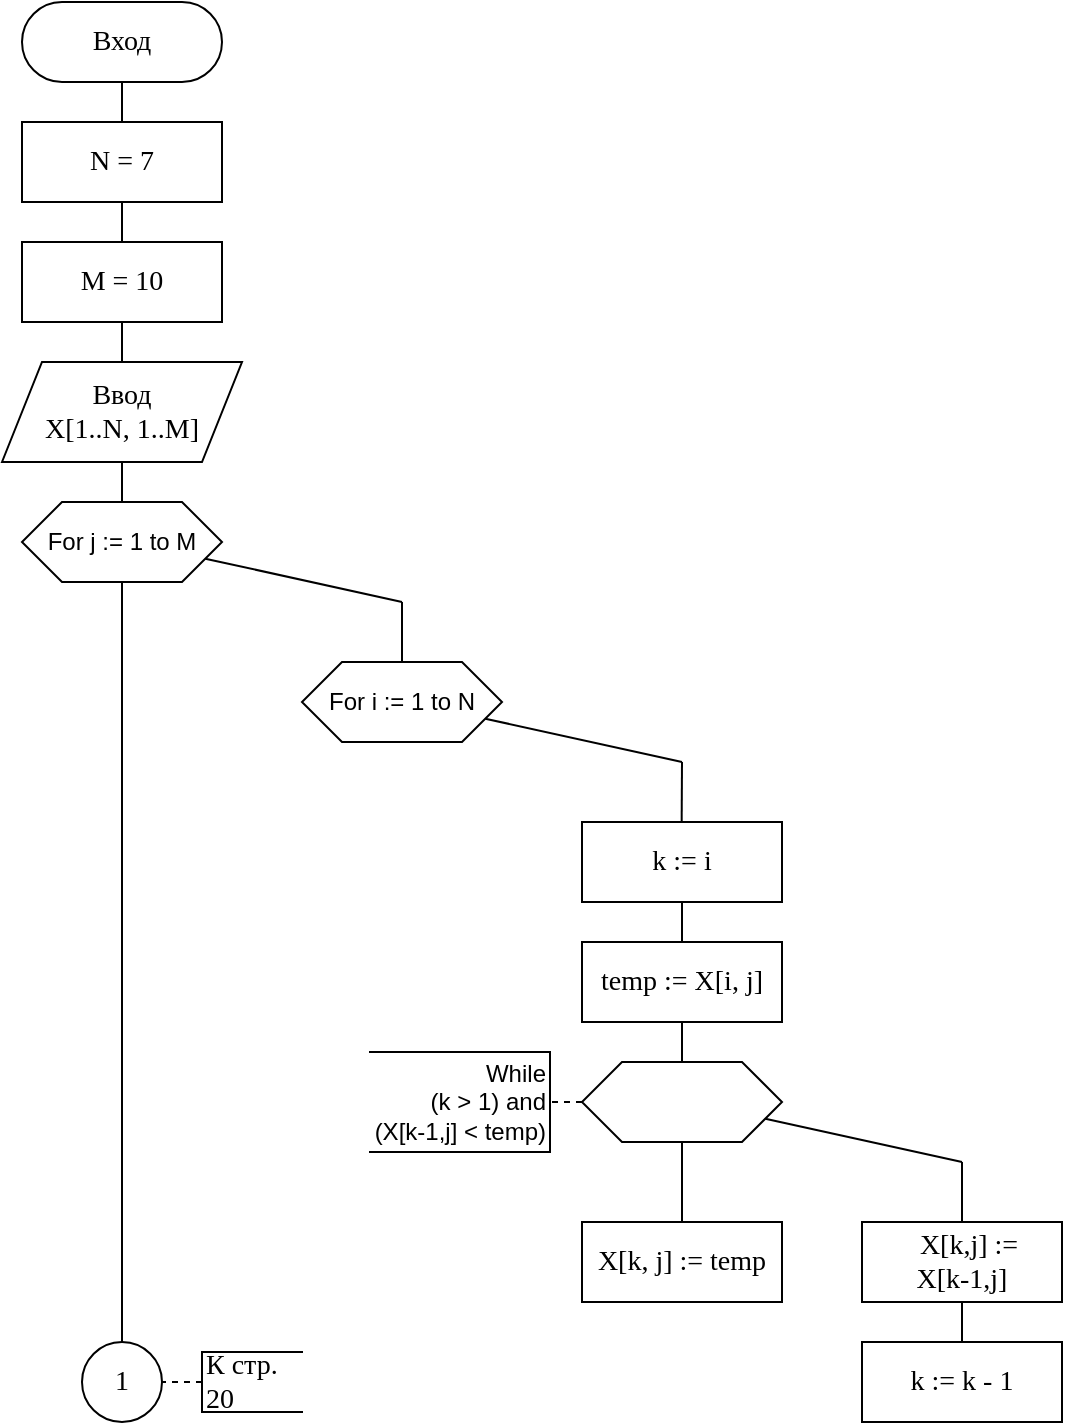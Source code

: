 <mxfile version="15.3.8" type="device" pages="3"><diagram id="rEFmYsqy1HBKaBAquCrz" name="1"><mxGraphModel dx="1038" dy="607" grid="1" gridSize="10" guides="1" tooltips="1" connect="1" arrows="1" fold="1" page="1" pageScale="1" pageWidth="827" pageHeight="1169" math="0" shadow="0"><root><mxCell id="0"/><mxCell id="1" parent="0"/><mxCell id="LAksGGXdBjuaLAuazL0Y-5" style="edgeStyle=orthogonalEdgeStyle;rounded=0;orthogonalLoop=1;jettySize=auto;html=1;exitX=0.5;exitY=1;exitDx=0;exitDy=0;entryX=0.5;entryY=0;entryDx=0;entryDy=0;endArrow=none;endFill=0;" parent="1" source="LAksGGXdBjuaLAuazL0Y-1" target="LAksGGXdBjuaLAuazL0Y-2" edge="1"><mxGeometry relative="1" as="geometry"/></mxCell><mxCell id="LAksGGXdBjuaLAuazL0Y-1" value="&lt;font face=&quot;Times New Roman&quot; style=&quot;font-size: 14px&quot;&gt;Вход&lt;/font&gt;" style="rounded=1;whiteSpace=wrap;html=1;arcSize=50;" parent="1" vertex="1"><mxGeometry x="240" y="40" width="100" height="40" as="geometry"/></mxCell><mxCell id="LAksGGXdBjuaLAuazL0Y-6" style="edgeStyle=orthogonalEdgeStyle;rounded=0;orthogonalLoop=1;jettySize=auto;html=1;exitX=0.5;exitY=1;exitDx=0;exitDy=0;entryX=0.5;entryY=0;entryDx=0;entryDy=0;endArrow=none;endFill=0;" parent="1" source="LAksGGXdBjuaLAuazL0Y-2" target="LAksGGXdBjuaLAuazL0Y-3" edge="1"><mxGeometry relative="1" as="geometry"/></mxCell><mxCell id="LAksGGXdBjuaLAuazL0Y-2" value="N = 7" style="rounded=0;whiteSpace=wrap;html=1;fontFamily=Times New Roman;fontSize=14;" parent="1" vertex="1"><mxGeometry x="240" y="100" width="100" height="40" as="geometry"/></mxCell><mxCell id="LAksGGXdBjuaLAuazL0Y-7" style="edgeStyle=orthogonalEdgeStyle;rounded=0;orthogonalLoop=1;jettySize=auto;html=1;exitX=0.5;exitY=1;exitDx=0;exitDy=0;entryX=0.5;entryY=0;entryDx=0;entryDy=0;endArrow=none;endFill=0;" parent="1" source="LAksGGXdBjuaLAuazL0Y-3" target="LAksGGXdBjuaLAuazL0Y-4" edge="1"><mxGeometry relative="1" as="geometry"/></mxCell><mxCell id="LAksGGXdBjuaLAuazL0Y-3" value="M = 10" style="rounded=0;whiteSpace=wrap;html=1;fontFamily=Times New Roman;fontSize=14;" parent="1" vertex="1"><mxGeometry x="240" y="160" width="100" height="40" as="geometry"/></mxCell><mxCell id="LAksGGXdBjuaLAuazL0Y-19" style="edgeStyle=none;rounded=0;orthogonalLoop=1;jettySize=auto;html=1;exitX=0.5;exitY=1;exitDx=0;exitDy=0;entryX=0.5;entryY=0;entryDx=0;entryDy=0;endArrow=none;endFill=0;" parent="1" source="LAksGGXdBjuaLAuazL0Y-4" target="LAksGGXdBjuaLAuazL0Y-8" edge="1"><mxGeometry relative="1" as="geometry"/></mxCell><mxCell id="LAksGGXdBjuaLAuazL0Y-4" value="Ввод&lt;br&gt;X[1..N, 1..M]" style="shape=parallelogram;perimeter=parallelogramPerimeter;whiteSpace=wrap;html=1;fixedSize=1;align=center;fontFamily=Times New Roman;fontSize=14;" parent="1" vertex="1"><mxGeometry x="230" y="220" width="120" height="50" as="geometry"/></mxCell><mxCell id="LAksGGXdBjuaLAuazL0Y-14" style="rounded=0;orthogonalLoop=1;jettySize=auto;html=1;exitX=1;exitY=0.75;exitDx=0;exitDy=0;endArrow=none;endFill=0;" parent="1" source="LAksGGXdBjuaLAuazL0Y-8" edge="1"><mxGeometry relative="1" as="geometry"><mxPoint x="430" y="340" as="targetPoint"/></mxGeometry></mxCell><mxCell id="LAksGGXdBjuaLAuazL0Y-36" style="edgeStyle=none;rounded=0;orthogonalLoop=1;jettySize=auto;html=1;exitX=0.5;exitY=1;exitDx=0;exitDy=0;endArrow=none;endFill=0;entryX=0.5;entryY=0;entryDx=0;entryDy=0;" parent="1" source="LAksGGXdBjuaLAuazL0Y-8" target="LAksGGXdBjuaLAuazL0Y-34" edge="1"><mxGeometry relative="1" as="geometry"><mxPoint x="290.207" y="650" as="targetPoint"/></mxGeometry></mxCell><mxCell id="LAksGGXdBjuaLAuazL0Y-8" value="For j := 1 to M" style="shape=hexagon;perimeter=hexagonPerimeter2;whiteSpace=wrap;html=1;fixedSize=1;" parent="1" vertex="1"><mxGeometry x="240" y="290" width="100" height="40" as="geometry"/></mxCell><mxCell id="LAksGGXdBjuaLAuazL0Y-15" style="edgeStyle=none;rounded=0;orthogonalLoop=1;jettySize=auto;html=1;exitX=0.5;exitY=0;exitDx=0;exitDy=0;endArrow=none;endFill=0;" parent="1" source="LAksGGXdBjuaLAuazL0Y-9" edge="1"><mxGeometry relative="1" as="geometry"><mxPoint x="430" y="340" as="targetPoint"/></mxGeometry></mxCell><mxCell id="LAksGGXdBjuaLAuazL0Y-9" value="For i := 1 to N" style="shape=hexagon;perimeter=hexagonPerimeter2;whiteSpace=wrap;html=1;fixedSize=1;" parent="1" vertex="1"><mxGeometry x="380" y="370" width="100" height="40" as="geometry"/></mxCell><mxCell id="LAksGGXdBjuaLAuazL0Y-17" style="edgeStyle=none;rounded=0;orthogonalLoop=1;jettySize=auto;html=1;exitX=0.5;exitY=1;exitDx=0;exitDy=0;entryX=0.5;entryY=0;entryDx=0;entryDy=0;endArrow=none;endFill=0;" parent="1" source="LAksGGXdBjuaLAuazL0Y-10" target="LAksGGXdBjuaLAuazL0Y-11" edge="1"><mxGeometry relative="1" as="geometry"/></mxCell><mxCell id="LAksGGXdBjuaLAuazL0Y-10" value="k := i" style="rounded=0;whiteSpace=wrap;html=1;fontFamily=Times New Roman;fontSize=14;" parent="1" vertex="1"><mxGeometry x="520" y="450" width="100" height="40" as="geometry"/></mxCell><mxCell id="LAksGGXdBjuaLAuazL0Y-23" style="edgeStyle=none;rounded=0;orthogonalLoop=1;jettySize=auto;html=1;exitX=0.5;exitY=1;exitDx=0;exitDy=0;entryX=0.5;entryY=0;entryDx=0;entryDy=0;endArrow=none;endFill=0;" parent="1" source="LAksGGXdBjuaLAuazL0Y-11" target="LAksGGXdBjuaLAuazL0Y-20" edge="1"><mxGeometry relative="1" as="geometry"/></mxCell><mxCell id="LAksGGXdBjuaLAuazL0Y-11" value="temp := X[i, j]" style="rounded=0;whiteSpace=wrap;html=1;fontFamily=Times New Roman;fontSize=14;" parent="1" vertex="1"><mxGeometry x="520" y="510" width="100" height="40" as="geometry"/></mxCell><mxCell id="LAksGGXdBjuaLAuazL0Y-25" style="edgeStyle=none;rounded=0;orthogonalLoop=1;jettySize=auto;html=1;exitX=1;exitY=0.75;exitDx=0;exitDy=0;endArrow=none;endFill=0;" parent="1" source="LAksGGXdBjuaLAuazL0Y-20" edge="1"><mxGeometry relative="1" as="geometry"><mxPoint x="710" y="620" as="targetPoint"/></mxGeometry></mxCell><mxCell id="BO28e3szNff57aRDUIjW-2" style="edgeStyle=none;rounded=0;orthogonalLoop=1;jettySize=auto;html=1;exitX=0.5;exitY=1;exitDx=0;exitDy=0;entryX=0.5;entryY=0;entryDx=0;entryDy=0;endArrow=none;endFill=0;" parent="1" source="LAksGGXdBjuaLAuazL0Y-20" target="BO28e3szNff57aRDUIjW-1" edge="1"><mxGeometry relative="1" as="geometry"/></mxCell><mxCell id="LAksGGXdBjuaLAuazL0Y-20" value="" style="shape=hexagon;perimeter=hexagonPerimeter2;whiteSpace=wrap;html=1;fixedSize=1;" parent="1" vertex="1"><mxGeometry x="520" y="570" width="100" height="40" as="geometry"/></mxCell><mxCell id="LAksGGXdBjuaLAuazL0Y-21" value="" style="endArrow=none;dashed=1;html=1;entryX=0.5;entryY=1;entryDx=0;entryDy=0;exitX=0;exitY=0.5;exitDx=0;exitDy=0;" parent="1" target="LAksGGXdBjuaLAuazL0Y-22" edge="1" source="LAksGGXdBjuaLAuazL0Y-20"><mxGeometry width="50" height="50" relative="1" as="geometry"><mxPoint x="620" y="590" as="sourcePoint"/><mxPoint x="640" y="589.71" as="targetPoint"/></mxGeometry></mxCell><mxCell id="LAksGGXdBjuaLAuazL0Y-22" value="While&lt;br&gt;(k &amp;gt; 1) and &lt;br&gt;(X[k-1,j] &amp;lt; temp)" style="shape=partialRectangle;whiteSpace=wrap;html=1;bottom=1;right=1;left=1;top=0;fillColor=none;routingCenterX=-0.5;direction=north;align=right;" parent="1" vertex="1"><mxGeometry x="414" y="565" width="90" height="50" as="geometry"/></mxCell><mxCell id="LAksGGXdBjuaLAuazL0Y-26" style="edgeStyle=none;rounded=0;orthogonalLoop=1;jettySize=auto;html=1;exitX=0.5;exitY=0;exitDx=0;exitDy=0;endArrow=none;endFill=0;" parent="1" source="LAksGGXdBjuaLAuazL0Y-24" edge="1"><mxGeometry relative="1" as="geometry"><mxPoint x="710" y="620" as="targetPoint"/></mxGeometry></mxCell><mxCell id="LAksGGXdBjuaLAuazL0Y-32" style="edgeStyle=none;rounded=0;orthogonalLoop=1;jettySize=auto;html=1;exitX=0.5;exitY=1;exitDx=0;exitDy=0;entryX=0.5;entryY=0;entryDx=0;entryDy=0;endArrow=none;endFill=0;" parent="1" source="LAksGGXdBjuaLAuazL0Y-24" target="LAksGGXdBjuaLAuazL0Y-37" edge="1"><mxGeometry relative="1" as="geometry"><mxPoint x="680" y="710" as="targetPoint"/></mxGeometry></mxCell><mxCell id="LAksGGXdBjuaLAuazL0Y-24" value="&amp;nbsp; X[k,j] := &lt;br&gt;X[k-1,j]" style="rounded=0;whiteSpace=wrap;html=1;fontFamily=Times New Roman;fontSize=14;" parent="1" vertex="1"><mxGeometry x="660" y="650" width="100" height="40" as="geometry"/></mxCell><mxCell id="LAksGGXdBjuaLAuazL0Y-33" value="" style="endArrow=none;dashed=1;html=1;" parent="1" edge="1"><mxGeometry width="50" height="50" relative="1" as="geometry"><mxPoint x="330" y="730" as="sourcePoint"/><mxPoint x="310" y="730" as="targetPoint"/></mxGeometry></mxCell><mxCell id="LAksGGXdBjuaLAuazL0Y-34" value="&lt;font face=&quot;Times New Roman&quot; style=&quot;font-size: 14px&quot;&gt;1&lt;/font&gt;" style="ellipse;whiteSpace=wrap;html=1;aspect=fixed;align=center;" parent="1" vertex="1"><mxGeometry x="270" y="710" width="40" height="40" as="geometry"/></mxCell><mxCell id="LAksGGXdBjuaLAuazL0Y-35" value="&lt;font face=&quot;Times New Roman&quot; style=&quot;font-size: 14px&quot;&gt;К стр. 20&lt;/font&gt;" style="shape=partialRectangle;whiteSpace=wrap;html=1;bottom=1;right=1;left=1;top=0;fillColor=none;routingCenterX=-0.5;direction=south;align=left;" parent="1" vertex="1"><mxGeometry x="330" y="715" width="50" height="30" as="geometry"/></mxCell><mxCell id="LAksGGXdBjuaLAuazL0Y-37" value="k := k - 1" style="rounded=0;whiteSpace=wrap;html=1;fontFamily=Times New Roman;fontSize=14;" parent="1" vertex="1"><mxGeometry x="660" y="710" width="100" height="40" as="geometry"/></mxCell><mxCell id="BO28e3szNff57aRDUIjW-1" value="X[k, j] := temp" style="rounded=0;whiteSpace=wrap;html=1;fontFamily=Times New Roman;fontSize=14;" parent="1" vertex="1"><mxGeometry x="520" y="650" width="100" height="40" as="geometry"/></mxCell><mxCell id="vmUMS4LSQcYe81wBcTIF-4" value="" style="endArrow=none;html=1;exitX=1;exitY=0.75;exitDx=0;exitDy=0;" edge="1" parent="1" source="LAksGGXdBjuaLAuazL0Y-9"><mxGeometry width="50" height="50" relative="1" as="geometry"><mxPoint x="540" y="450" as="sourcePoint"/><mxPoint x="570" y="420" as="targetPoint"/></mxGeometry></mxCell><mxCell id="vmUMS4LSQcYe81wBcTIF-5" style="edgeStyle=none;rounded=0;orthogonalLoop=1;jettySize=auto;html=1;entryX=0.5;entryY=0;entryDx=0;entryDy=0;endArrow=none;endFill=0;" edge="1" parent="1"><mxGeometry relative="1" as="geometry"><mxPoint x="570" y="420" as="sourcePoint"/><mxPoint x="569.83" y="450" as="targetPoint"/></mxGeometry></mxCell></root></mxGraphModel></diagram><diagram id="SGZvU9bMJhgqf3FJ5rNs" name="2"><mxGraphModel dx="1463" dy="846" grid="1" gridSize="10" guides="1" tooltips="1" connect="1" arrows="1" fold="1" page="1" pageScale="1" pageWidth="827" pageHeight="1169" math="0" shadow="0"><root><mxCell id="DuIEahgJM9Wyj474htKY-0"/><mxCell id="DuIEahgJM9Wyj474htKY-1" parent="DuIEahgJM9Wyj474htKY-0"/><mxCell id="DuIEahgJM9Wyj474htKY-2" value="" style="endArrow=none;dashed=1;html=1;" parent="DuIEahgJM9Wyj474htKY-1" edge="1"><mxGeometry width="50" height="50" relative="1" as="geometry"><mxPoint x="200" y="99.76" as="sourcePoint"/><mxPoint x="180" y="99.76" as="targetPoint"/></mxGeometry></mxCell><mxCell id="y-ptIT90QCH86uPT_4zO-1" style="edgeStyle=none;rounded=0;orthogonalLoop=1;jettySize=auto;html=1;exitX=0.5;exitY=1;exitDx=0;exitDy=0;entryX=0.5;entryY=0;entryDx=0;entryDy=0;endArrow=none;endFill=0;" parent="DuIEahgJM9Wyj474htKY-1" source="DuIEahgJM9Wyj474htKY-3" target="y-ptIT90QCH86uPT_4zO-0" edge="1"><mxGeometry relative="1" as="geometry"/></mxCell><mxCell id="DuIEahgJM9Wyj474htKY-3" value="&lt;font face=&quot;Times New Roman&quot; style=&quot;font-size: 14px&quot;&gt;1&lt;/font&gt;" style="ellipse;whiteSpace=wrap;html=1;aspect=fixed;align=center;" parent="DuIEahgJM9Wyj474htKY-1" vertex="1"><mxGeometry x="200" y="80" width="40" height="40" as="geometry"/></mxCell><mxCell id="DuIEahgJM9Wyj474htKY-4" value="&lt;font face=&quot;Times New Roman&quot; style=&quot;font-size: 14px&quot;&gt;Из стр. 19&lt;/font&gt;" style="shape=partialRectangle;whiteSpace=wrap;html=1;bottom=1;right=1;left=1;top=0;fillColor=none;routingCenterX=-0.5;direction=north;align=right;" parent="DuIEahgJM9Wyj474htKY-1" vertex="1"><mxGeometry x="110" y="85" width="70" height="30" as="geometry"/></mxCell><mxCell id="y-ptIT90QCH86uPT_4zO-4" style="edgeStyle=none;rounded=0;orthogonalLoop=1;jettySize=auto;html=1;exitX=1;exitY=0.75;exitDx=0;exitDy=0;endArrow=none;endFill=0;" parent="DuIEahgJM9Wyj474htKY-1" source="y-ptIT90QCH86uPT_4zO-0" edge="1"><mxGeometry relative="1" as="geometry"><mxPoint x="340" y="190" as="targetPoint"/></mxGeometry></mxCell><mxCell id="y-ptIT90QCH86uPT_4zO-17" style="edgeStyle=none;rounded=0;orthogonalLoop=1;jettySize=auto;html=1;exitX=0.5;exitY=1;exitDx=0;exitDy=0;endArrow=none;endFill=0;entryX=0.5;entryY=0;entryDx=0;entryDy=0;" parent="DuIEahgJM9Wyj474htKY-1" source="y-ptIT90QCH86uPT_4zO-0" target="y-ptIT90QCH86uPT_4zO-18" edge="1"><mxGeometry relative="1" as="geometry"><mxPoint x="220.143" y="450" as="targetPoint"/></mxGeometry></mxCell><mxCell id="y-ptIT90QCH86uPT_4zO-0" value="For j := 1 to M" style="shape=hexagon;perimeter=hexagonPerimeter2;whiteSpace=wrap;html=1;fixedSize=1;" parent="DuIEahgJM9Wyj474htKY-1" vertex="1"><mxGeometry x="170" y="140" width="100" height="40" as="geometry"/></mxCell><mxCell id="y-ptIT90QCH86uPT_4zO-7" style="edgeStyle=none;rounded=0;orthogonalLoop=1;jettySize=auto;html=1;exitX=0.5;exitY=1;exitDx=0;exitDy=0;entryX=0.5;entryY=0;entryDx=0;entryDy=0;endArrow=none;endFill=0;" parent="DuIEahgJM9Wyj474htKY-1" source="y-ptIT90QCH86uPT_4zO-5" target="y-ptIT90QCH86uPT_4zO-6" edge="1"><mxGeometry relative="1" as="geometry"/></mxCell><mxCell id="y-ptIT90QCH86uPT_4zO-19" style="edgeStyle=none;rounded=0;orthogonalLoop=1;jettySize=auto;html=1;exitX=0.5;exitY=0;exitDx=0;exitDy=0;endArrow=none;endFill=0;" parent="DuIEahgJM9Wyj474htKY-1" source="y-ptIT90QCH86uPT_4zO-5" edge="1"><mxGeometry relative="1" as="geometry"><mxPoint x="340.056" y="190" as="targetPoint"/></mxGeometry></mxCell><mxCell id="y-ptIT90QCH86uPT_4zO-5" value="min := &lt;br&gt;abs(X[1, j]" style="rounded=0;whiteSpace=wrap;html=1;fontFamily=Times New Roman;fontSize=14;" parent="DuIEahgJM9Wyj474htKY-1" vertex="1"><mxGeometry x="290" y="220" width="100" height="40" as="geometry"/></mxCell><mxCell id="y-ptIT90QCH86uPT_4zO-10" style="edgeStyle=none;rounded=0;orthogonalLoop=1;jettySize=auto;html=1;exitX=1;exitY=0.75;exitDx=0;exitDy=0;endArrow=none;endFill=0;" parent="DuIEahgJM9Wyj474htKY-1" source="y-ptIT90QCH86uPT_4zO-6" edge="1"><mxGeometry relative="1" as="geometry"><mxPoint x="470" y="330" as="targetPoint"/></mxGeometry></mxCell><mxCell id="y-ptIT90QCH86uPT_4zO-15" style="edgeStyle=none;rounded=0;orthogonalLoop=1;jettySize=auto;html=1;exitX=0.5;exitY=1;exitDx=0;exitDy=0;entryX=0.5;entryY=0;entryDx=0;entryDy=0;endArrow=none;endFill=0;" parent="DuIEahgJM9Wyj474htKY-1" source="y-ptIT90QCH86uPT_4zO-6" target="y-ptIT90QCH86uPT_4zO-14" edge="1"><mxGeometry relative="1" as="geometry"/></mxCell><mxCell id="y-ptIT90QCH86uPT_4zO-6" value="For i := 2 to N" style="shape=hexagon;perimeter=hexagonPerimeter2;whiteSpace=wrap;html=1;fixedSize=1;" parent="DuIEahgJM9Wyj474htKY-1" vertex="1"><mxGeometry x="290" y="280" width="100" height="40" as="geometry"/></mxCell><mxCell id="y-ptIT90QCH86uPT_4zO-9" style="edgeStyle=none;rounded=0;orthogonalLoop=1;jettySize=auto;html=1;exitX=0.5;exitY=0;exitDx=0;exitDy=0;endArrow=none;endFill=0;" parent="DuIEahgJM9Wyj474htKY-1" source="y-ptIT90QCH86uPT_4zO-8" edge="1"><mxGeometry relative="1" as="geometry"><mxPoint x="470" y="330" as="targetPoint"/></mxGeometry></mxCell><mxCell id="y-ptIT90QCH86uPT_4zO-13" style="edgeStyle=none;rounded=0;orthogonalLoop=1;jettySize=auto;html=1;exitX=1;exitY=1;exitDx=0;exitDy=0;endArrow=none;endFill=0;" parent="DuIEahgJM9Wyj474htKY-1" source="y-ptIT90QCH86uPT_4zO-8" edge="1"><mxGeometry relative="1" as="geometry"><mxPoint x="600" y="420" as="targetPoint"/></mxGeometry></mxCell><mxCell id="y-ptIT90QCH86uPT_4zO-8" value="abs(X[i,j]) &lt;br&gt;&amp;lt; min" style="rhombus;whiteSpace=wrap;html=1;fontFamily=Times New Roman;fontSize=14;" parent="DuIEahgJM9Wyj474htKY-1" vertex="1"><mxGeometry x="420" y="360" width="100" height="50" as="geometry"/></mxCell><mxCell id="y-ptIT90QCH86uPT_4zO-12" style="edgeStyle=none;rounded=0;orthogonalLoop=1;jettySize=auto;html=1;exitX=0.5;exitY=0;exitDx=0;exitDy=0;endArrow=none;endFill=0;" parent="DuIEahgJM9Wyj474htKY-1" source="y-ptIT90QCH86uPT_4zO-11" edge="1"><mxGeometry relative="1" as="geometry"><mxPoint x="600" y="420" as="targetPoint"/></mxGeometry></mxCell><mxCell id="y-ptIT90QCH86uPT_4zO-11" value="min := abs(X[i,j])" style="rounded=0;whiteSpace=wrap;html=1;fontFamily=Times New Roman;fontSize=14;" parent="DuIEahgJM9Wyj474htKY-1" vertex="1"><mxGeometry x="550" y="450" width="100" height="40" as="geometry"/></mxCell><mxCell id="y-ptIT90QCH86uPT_4zO-14" value="MinAbs[j] := min" style="rounded=0;whiteSpace=wrap;html=1;fontFamily=Times New Roman;fontSize=14;" parent="DuIEahgJM9Wyj474htKY-1" vertex="1"><mxGeometry x="290" y="365" width="100" height="40" as="geometry"/></mxCell><mxCell id="y-ptIT90QCH86uPT_4zO-22" style="edgeStyle=none;rounded=0;orthogonalLoop=1;jettySize=auto;html=1;exitX=1;exitY=0.75;exitDx=0;exitDy=0;endArrow=none;endFill=0;" parent="DuIEahgJM9Wyj474htKY-1" source="y-ptIT90QCH86uPT_4zO-18" edge="1"><mxGeometry relative="1" as="geometry"><mxPoint x="350" y="500" as="targetPoint"/></mxGeometry></mxCell><mxCell id="y-ptIT90QCH86uPT_4zO-40" style="edgeStyle=none;rounded=0;orthogonalLoop=1;jettySize=auto;html=1;exitX=0.5;exitY=1;exitDx=0;exitDy=0;entryX=0.5;entryY=0;entryDx=0;entryDy=0;endArrow=none;endFill=0;" parent="DuIEahgJM9Wyj474htKY-1" source="y-ptIT90QCH86uPT_4zO-18" target="y-ptIT90QCH86uPT_4zO-34" edge="1"><mxGeometry relative="1" as="geometry"/></mxCell><mxCell id="y-ptIT90QCH86uPT_4zO-18" value="For j := 1 to M" style="shape=hexagon;perimeter=hexagonPerimeter2;whiteSpace=wrap;html=1;fixedSize=1;" parent="DuIEahgJM9Wyj474htKY-1" vertex="1"><mxGeometry x="170" y="450" width="100" height="40" as="geometry"/></mxCell><mxCell id="y-ptIT90QCH86uPT_4zO-21" style="edgeStyle=none;rounded=0;orthogonalLoop=1;jettySize=auto;html=1;exitX=0.5;exitY=0;exitDx=0;exitDy=0;endArrow=none;endFill=0;" parent="DuIEahgJM9Wyj474htKY-1" source="y-ptIT90QCH86uPT_4zO-20" edge="1"><mxGeometry relative="1" as="geometry"><mxPoint x="349.857" y="500" as="targetPoint"/></mxGeometry></mxCell><mxCell id="y-ptIT90QCH86uPT_4zO-24" style="edgeStyle=none;rounded=0;orthogonalLoop=1;jettySize=auto;html=1;exitX=0.5;exitY=1;exitDx=0;exitDy=0;entryX=0.5;entryY=0;entryDx=0;entryDy=0;endArrow=none;endFill=0;" parent="DuIEahgJM9Wyj474htKY-1" source="y-ptIT90QCH86uPT_4zO-20" target="y-ptIT90QCH86uPT_4zO-23" edge="1"><mxGeometry relative="1" as="geometry"/></mxCell><mxCell id="y-ptIT90QCH86uPT_4zO-20" value="min := j" style="rounded=0;whiteSpace=wrap;html=1;fontFamily=Times New Roman;fontSize=14;" parent="DuIEahgJM9Wyj474htKY-1" vertex="1"><mxGeometry x="300" y="530" width="100" height="40" as="geometry"/></mxCell><mxCell id="y-ptIT90QCH86uPT_4zO-27" style="edgeStyle=none;rounded=0;orthogonalLoop=1;jettySize=auto;html=1;exitX=1;exitY=0.75;exitDx=0;exitDy=0;endArrow=none;endFill=0;" parent="DuIEahgJM9Wyj474htKY-1" source="y-ptIT90QCH86uPT_4zO-23" edge="1"><mxGeometry relative="1" as="geometry"><mxPoint x="480" y="640" as="targetPoint"/></mxGeometry></mxCell><mxCell id="y-ptIT90QCH86uPT_4zO-39" style="edgeStyle=none;rounded=0;orthogonalLoop=1;jettySize=auto;html=1;exitX=0.5;exitY=1;exitDx=0;exitDy=0;entryX=0.5;entryY=0;entryDx=0;entryDy=0;endArrow=none;endFill=0;" parent="DuIEahgJM9Wyj474htKY-1" source="y-ptIT90QCH86uPT_4zO-23" target="y-ptIT90QCH86uPT_4zO-37" edge="1"><mxGeometry relative="1" as="geometry"/></mxCell><mxCell id="y-ptIT90QCH86uPT_4zO-23" value="For k:=j+1 to M" style="shape=hexagon;perimeter=hexagonPerimeter2;whiteSpace=wrap;html=1;fixedSize=1;" parent="DuIEahgJM9Wyj474htKY-1" vertex="1"><mxGeometry x="300" y="590" width="100" height="40" as="geometry"/></mxCell><mxCell id="y-ptIT90QCH86uPT_4zO-26" style="edgeStyle=none;rounded=0;orthogonalLoop=1;jettySize=auto;html=1;exitX=0.5;exitY=0;exitDx=0;exitDy=0;endArrow=none;endFill=0;" parent="DuIEahgJM9Wyj474htKY-1" source="y-ptIT90QCH86uPT_4zO-25" edge="1"><mxGeometry relative="1" as="geometry"><mxPoint x="480.2" y="640" as="targetPoint"/></mxGeometry></mxCell><mxCell id="y-ptIT90QCH86uPT_4zO-32" style="edgeStyle=none;rounded=0;orthogonalLoop=1;jettySize=auto;html=1;exitX=1;exitY=1;exitDx=0;exitDy=0;endArrow=none;endFill=0;" parent="DuIEahgJM9Wyj474htKY-1" source="y-ptIT90QCH86uPT_4zO-25" edge="1"><mxGeometry relative="1" as="geometry"><mxPoint x="610" y="730" as="targetPoint"/></mxGeometry></mxCell><mxCell id="y-ptIT90QCH86uPT_4zO-25" value="" style="rhombus;whiteSpace=wrap;html=1;fontFamily=Times New Roman;fontSize=14;" parent="DuIEahgJM9Wyj474htKY-1" vertex="1"><mxGeometry x="430" y="670" width="100" height="50" as="geometry"/></mxCell><mxCell id="y-ptIT90QCH86uPT_4zO-28" value="" style="endArrow=none;dashed=1;html=1;entryX=0;entryY=0.5;entryDx=0;entryDy=0;" parent="DuIEahgJM9Wyj474htKY-1" edge="1"><mxGeometry width="50" height="50" relative="1" as="geometry"><mxPoint x="530" y="694.8" as="sourcePoint"/><mxPoint x="550" y="694.8" as="targetPoint"/></mxGeometry></mxCell><mxCell id="y-ptIT90QCH86uPT_4zO-29" value="MinAbs[k] &amp;lt; MinAbs[min]" style="shape=partialRectangle;whiteSpace=wrap;html=1;bottom=1;right=1;left=1;top=0;fillColor=none;routingCenterX=-0.5;direction=south;align=left;" parent="DuIEahgJM9Wyj474htKY-1" vertex="1"><mxGeometry x="550" y="677.5" width="70" height="35" as="geometry"/></mxCell><mxCell id="y-ptIT90QCH86uPT_4zO-31" style="edgeStyle=none;rounded=0;orthogonalLoop=1;jettySize=auto;html=1;exitX=0.5;exitY=0;exitDx=0;exitDy=0;endArrow=none;endFill=0;" parent="DuIEahgJM9Wyj474htKY-1" source="y-ptIT90QCH86uPT_4zO-30" edge="1"><mxGeometry relative="1" as="geometry"><mxPoint x="610.2" y="730" as="targetPoint"/></mxGeometry></mxCell><mxCell id="y-ptIT90QCH86uPT_4zO-30" value="min := k" style="rounded=0;whiteSpace=wrap;html=1;fontFamily=Times New Roman;fontSize=14;" parent="DuIEahgJM9Wyj474htKY-1" vertex="1"><mxGeometry x="560" y="760" width="100" height="40" as="geometry"/></mxCell><mxCell id="y-ptIT90QCH86uPT_4zO-33" value="" style="endArrow=none;dashed=1;html=1;" parent="DuIEahgJM9Wyj474htKY-1" edge="1"><mxGeometry width="50" height="50" relative="1" as="geometry"><mxPoint x="260" y="780" as="sourcePoint"/><mxPoint x="240" y="780" as="targetPoint"/></mxGeometry></mxCell><mxCell id="y-ptIT90QCH86uPT_4zO-34" value="&lt;font face=&quot;Times New Roman&quot; style=&quot;font-size: 14px&quot;&gt;2&lt;/font&gt;" style="ellipse;whiteSpace=wrap;html=1;aspect=fixed;align=center;" parent="DuIEahgJM9Wyj474htKY-1" vertex="1"><mxGeometry x="200" y="760" width="40" height="40" as="geometry"/></mxCell><mxCell id="y-ptIT90QCH86uPT_4zO-35" value="&lt;font face=&quot;Times New Roman&quot; style=&quot;font-size: 14px&quot;&gt;К стр. 21&lt;/font&gt;" style="shape=partialRectangle;whiteSpace=wrap;html=1;bottom=1;right=1;left=1;top=0;fillColor=none;routingCenterX=-0.5;direction=south;align=left;" parent="DuIEahgJM9Wyj474htKY-1" vertex="1"><mxGeometry x="260" y="765" width="60" height="30" as="geometry"/></mxCell><mxCell id="y-ptIT90QCH86uPT_4zO-36" value="" style="endArrow=none;dashed=1;html=1;" parent="DuIEahgJM9Wyj474htKY-1" edge="1"><mxGeometry width="50" height="50" relative="1" as="geometry"><mxPoint x="390" y="780" as="sourcePoint"/><mxPoint x="370" y="780" as="targetPoint"/></mxGeometry></mxCell><mxCell id="y-ptIT90QCH86uPT_4zO-37" value="&lt;font face=&quot;Times New Roman&quot; style=&quot;font-size: 14px&quot;&gt;3&lt;/font&gt;" style="ellipse;whiteSpace=wrap;html=1;aspect=fixed;align=center;" parent="DuIEahgJM9Wyj474htKY-1" vertex="1"><mxGeometry x="330" y="760" width="40" height="40" as="geometry"/></mxCell><mxCell id="y-ptIT90QCH86uPT_4zO-38" value="&lt;font face=&quot;Times New Roman&quot; style=&quot;font-size: 14px&quot;&gt;К стр. 21&lt;/font&gt;" style="shape=partialRectangle;whiteSpace=wrap;html=1;bottom=1;right=1;left=1;top=0;fillColor=none;routingCenterX=-0.5;direction=south;align=left;" parent="DuIEahgJM9Wyj474htKY-1" vertex="1"><mxGeometry x="390" y="765" width="60" height="30" as="geometry"/></mxCell><mxCell id="DHm04VoKriWv3i7S9Y4Z-0" value="Да" style="text;html=1;strokeColor=none;fillColor=none;align=center;verticalAlign=middle;whiteSpace=wrap;rounded=0;fontFamily=Times New Roman;fontSize=14;" vertex="1" parent="DuIEahgJM9Wyj474htKY-1"><mxGeometry x="482" y="397" width="40" height="20" as="geometry"/></mxCell><mxCell id="DHm04VoKriWv3i7S9Y4Z-1" value="Да" style="text;html=1;strokeColor=none;fillColor=none;align=center;verticalAlign=middle;whiteSpace=wrap;rounded=0;fontFamily=Times New Roman;fontSize=14;" vertex="1" parent="DuIEahgJM9Wyj474htKY-1"><mxGeometry x="492" y="707" width="40" height="20" as="geometry"/></mxCell></root></mxGraphModel></diagram><diagram id="kwR2tUtBnuuweql7ats0" name="3"><mxGraphModel dx="488" dy="282" grid="1" gridSize="10" guides="1" tooltips="1" connect="1" arrows="1" fold="1" page="1" pageScale="1" pageWidth="827" pageHeight="1169" math="0" shadow="0"><root><mxCell id="FQ1SiY53I-66IPmXmls--0"/><mxCell id="FQ1SiY53I-66IPmXmls--1" parent="FQ1SiY53I-66IPmXmls--0"/><mxCell id="FQ1SiY53I-66IPmXmls--2" value="" style="endArrow=none;dashed=1;html=1;" parent="FQ1SiY53I-66IPmXmls--1" edge="1"><mxGeometry width="50" height="50" relative="1" as="geometry"><mxPoint x="200" y="59.76" as="sourcePoint"/><mxPoint x="180" y="59.76" as="targetPoint"/></mxGeometry></mxCell><mxCell id="8LMYUjuggwhAqvMtRrHu-8" style="edgeStyle=none;rounded=0;orthogonalLoop=1;jettySize=auto;html=1;exitX=0.5;exitY=1;exitDx=0;exitDy=0;entryX=0.5;entryY=0;entryDx=0;entryDy=0;endArrow=none;endFill=0;" parent="FQ1SiY53I-66IPmXmls--1" source="FQ1SiY53I-66IPmXmls--3" target="8LMYUjuggwhAqvMtRrHu-7" edge="1"><mxGeometry relative="1" as="geometry"/></mxCell><mxCell id="FQ1SiY53I-66IPmXmls--3" value="&lt;font face=&quot;Times New Roman&quot; style=&quot;font-size: 14px&quot;&gt;2&lt;/font&gt;" style="ellipse;whiteSpace=wrap;html=1;aspect=fixed;align=center;" parent="FQ1SiY53I-66IPmXmls--1" vertex="1"><mxGeometry x="200" y="40" width="40" height="40" as="geometry"/></mxCell><mxCell id="FQ1SiY53I-66IPmXmls--4" value="&lt;font face=&quot;Times New Roman&quot; style=&quot;font-size: 14px&quot;&gt;Из стр. 20&lt;/font&gt;" style="shape=partialRectangle;whiteSpace=wrap;html=1;bottom=1;right=1;left=1;top=0;fillColor=none;routingCenterX=-0.5;direction=north;align=right;" parent="FQ1SiY53I-66IPmXmls--1" vertex="1"><mxGeometry x="118" y="45" width="62" height="30" as="geometry"/></mxCell><mxCell id="FQ1SiY53I-66IPmXmls--5" value="" style="endArrow=none;dashed=1;html=1;" parent="FQ1SiY53I-66IPmXmls--1" edge="1"><mxGeometry width="50" height="50" relative="1" as="geometry"><mxPoint x="360" y="59.76" as="sourcePoint"/><mxPoint x="340" y="59.76" as="targetPoint"/></mxGeometry></mxCell><mxCell id="iEvJHBnPEcgkFRmXl3dp-1" style="edgeStyle=none;rounded=0;orthogonalLoop=1;jettySize=auto;html=1;exitX=0.5;exitY=1;exitDx=0;exitDy=0;entryX=0.5;entryY=0;entryDx=0;entryDy=0;endArrow=none;endFill=0;" parent="FQ1SiY53I-66IPmXmls--1" source="FQ1SiY53I-66IPmXmls--6" target="iEvJHBnPEcgkFRmXl3dp-0" edge="1"><mxGeometry relative="1" as="geometry"/></mxCell><mxCell id="FQ1SiY53I-66IPmXmls--6" value="&lt;font face=&quot;Times New Roman&quot; style=&quot;font-size: 14px&quot;&gt;3&lt;/font&gt;" style="ellipse;whiteSpace=wrap;html=1;aspect=fixed;align=center;" parent="FQ1SiY53I-66IPmXmls--1" vertex="1"><mxGeometry x="360" y="40" width="40" height="40" as="geometry"/></mxCell><mxCell id="FQ1SiY53I-66IPmXmls--7" value="&lt;font face=&quot;Times New Roman&quot; style=&quot;font-size: 14px&quot;&gt;Из стр. 20&lt;/font&gt;" style="shape=partialRectangle;whiteSpace=wrap;html=1;bottom=1;right=1;left=1;top=0;fillColor=none;routingCenterX=-0.5;direction=north;align=right;" parent="FQ1SiY53I-66IPmXmls--1" vertex="1"><mxGeometry x="278" y="45" width="62" height="30" as="geometry"/></mxCell><mxCell id="8LMYUjuggwhAqvMtRrHu-2" style="edgeStyle=none;rounded=0;orthogonalLoop=1;jettySize=auto;html=1;exitX=1;exitY=0.75;exitDx=0;exitDy=0;endArrow=none;endFill=0;" parent="FQ1SiY53I-66IPmXmls--1" source="iEvJHBnPEcgkFRmXl3dp-0" edge="1"><mxGeometry relative="1" as="geometry"><mxPoint x="510" y="150" as="targetPoint"/></mxGeometry></mxCell><mxCell id="8LMYUjuggwhAqvMtRrHu-6" style="edgeStyle=none;rounded=0;orthogonalLoop=1;jettySize=auto;html=1;exitX=0.5;exitY=1;exitDx=0;exitDy=0;entryX=0.5;entryY=0;entryDx=0;entryDy=0;endArrow=none;endFill=0;" parent="FQ1SiY53I-66IPmXmls--1" source="iEvJHBnPEcgkFRmXl3dp-0" target="8LMYUjuggwhAqvMtRrHu-5" edge="1"><mxGeometry relative="1" as="geometry"/></mxCell><mxCell id="iEvJHBnPEcgkFRmXl3dp-0" value="For i := 1 to N" style="shape=hexagon;perimeter=hexagonPerimeter2;whiteSpace=wrap;html=1;fixedSize=1;" parent="FQ1SiY53I-66IPmXmls--1" vertex="1"><mxGeometry x="330" y="100" width="100" height="40" as="geometry"/></mxCell><mxCell id="8LMYUjuggwhAqvMtRrHu-1" style="edgeStyle=none;rounded=0;orthogonalLoop=1;jettySize=auto;html=1;exitX=0.5;exitY=0;exitDx=0;exitDy=0;endArrow=none;endFill=0;" parent="FQ1SiY53I-66IPmXmls--1" source="8LMYUjuggwhAqvMtRrHu-0" edge="1"><mxGeometry relative="1" as="geometry"><mxPoint x="509.857" y="150" as="targetPoint"/></mxGeometry></mxCell><mxCell id="8LMYUjuggwhAqvMtRrHu-0" value="&lt;span style=&quot;text-align: left&quot;&gt;swap(&lt;/span&gt;&lt;span style=&quot;text-align: left&quot;&gt;X[i,min],&lt;/span&gt;&lt;br style=&quot;text-align: left&quot;&gt;&lt;span style=&quot;text-align: left&quot;&gt;X[i, j])&lt;/span&gt;" style="shape=process;whiteSpace=wrap;html=1;backgroundOutline=1;" parent="FQ1SiY53I-66IPmXmls--1" vertex="1"><mxGeometry x="460" y="180" width="100" height="40" as="geometry"/></mxCell><mxCell id="8LMYUjuggwhAqvMtRrHu-3" value="" style="endArrow=none;dashed=1;html=1;entryX=0.5;entryY=1;entryDx=0;entryDy=0;exitX=1;exitY=0.5;exitDx=0;exitDy=0;" parent="FQ1SiY53I-66IPmXmls--1" source="8LMYUjuggwhAqvMtRrHu-5" target="8LMYUjuggwhAqvMtRrHu-4" edge="1"><mxGeometry width="50" height="50" relative="1" as="geometry"><mxPoint x="430" y="274.71" as="sourcePoint"/><mxPoint x="450" y="274.71" as="targetPoint"/></mxGeometry></mxCell><mxCell id="8LMYUjuggwhAqvMtRrHu-4" value="swap(&lt;br&gt;MinAbs[min], &lt;br&gt;MinAbs[j])" style="shape=partialRectangle;whiteSpace=wrap;html=1;bottom=1;right=1;left=1;top=0;fillColor=none;routingCenterX=-0.5;direction=south;align=left;" parent="FQ1SiY53I-66IPmXmls--1" vertex="1"><mxGeometry x="460" y="250" width="80" height="50" as="geometry"/></mxCell><mxCell id="8LMYUjuggwhAqvMtRrHu-5" value="" style="shape=process;whiteSpace=wrap;html=1;backgroundOutline=1;" parent="FQ1SiY53I-66IPmXmls--1" vertex="1"><mxGeometry x="330" y="255" width="100" height="40" as="geometry"/></mxCell><mxCell id="8LMYUjuggwhAqvMtRrHu-10" style="edgeStyle=none;rounded=0;orthogonalLoop=1;jettySize=auto;html=1;exitX=0.5;exitY=1;exitDx=0;exitDy=0;entryX=0.5;entryY=0;entryDx=0;entryDy=0;endArrow=none;endFill=0;" parent="FQ1SiY53I-66IPmXmls--1" source="8LMYUjuggwhAqvMtRrHu-7" target="8LMYUjuggwhAqvMtRrHu-9" edge="1"><mxGeometry relative="1" as="geometry"/></mxCell><mxCell id="8LMYUjuggwhAqvMtRrHu-7" value="Вывод&lt;br&gt;X[1..N, 1..M]" style="shape=parallelogram;perimeter=parallelogramPerimeter;whiteSpace=wrap;html=1;fixedSize=1;align=center;fontFamily=Times New Roman;fontSize=14;" parent="FQ1SiY53I-66IPmXmls--1" vertex="1"><mxGeometry x="160" y="250" width="120" height="50" as="geometry"/></mxCell><mxCell id="8LMYUjuggwhAqvMtRrHu-9" value="&lt;font face=&quot;Times New Roman&quot; style=&quot;font-size: 14px&quot;&gt;Выход&lt;/font&gt;" style="rounded=1;whiteSpace=wrap;html=1;arcSize=50;" parent="FQ1SiY53I-66IPmXmls--1" vertex="1"><mxGeometry x="170" y="320" width="100" height="40" as="geometry"/></mxCell></root></mxGraphModel></diagram></mxfile>